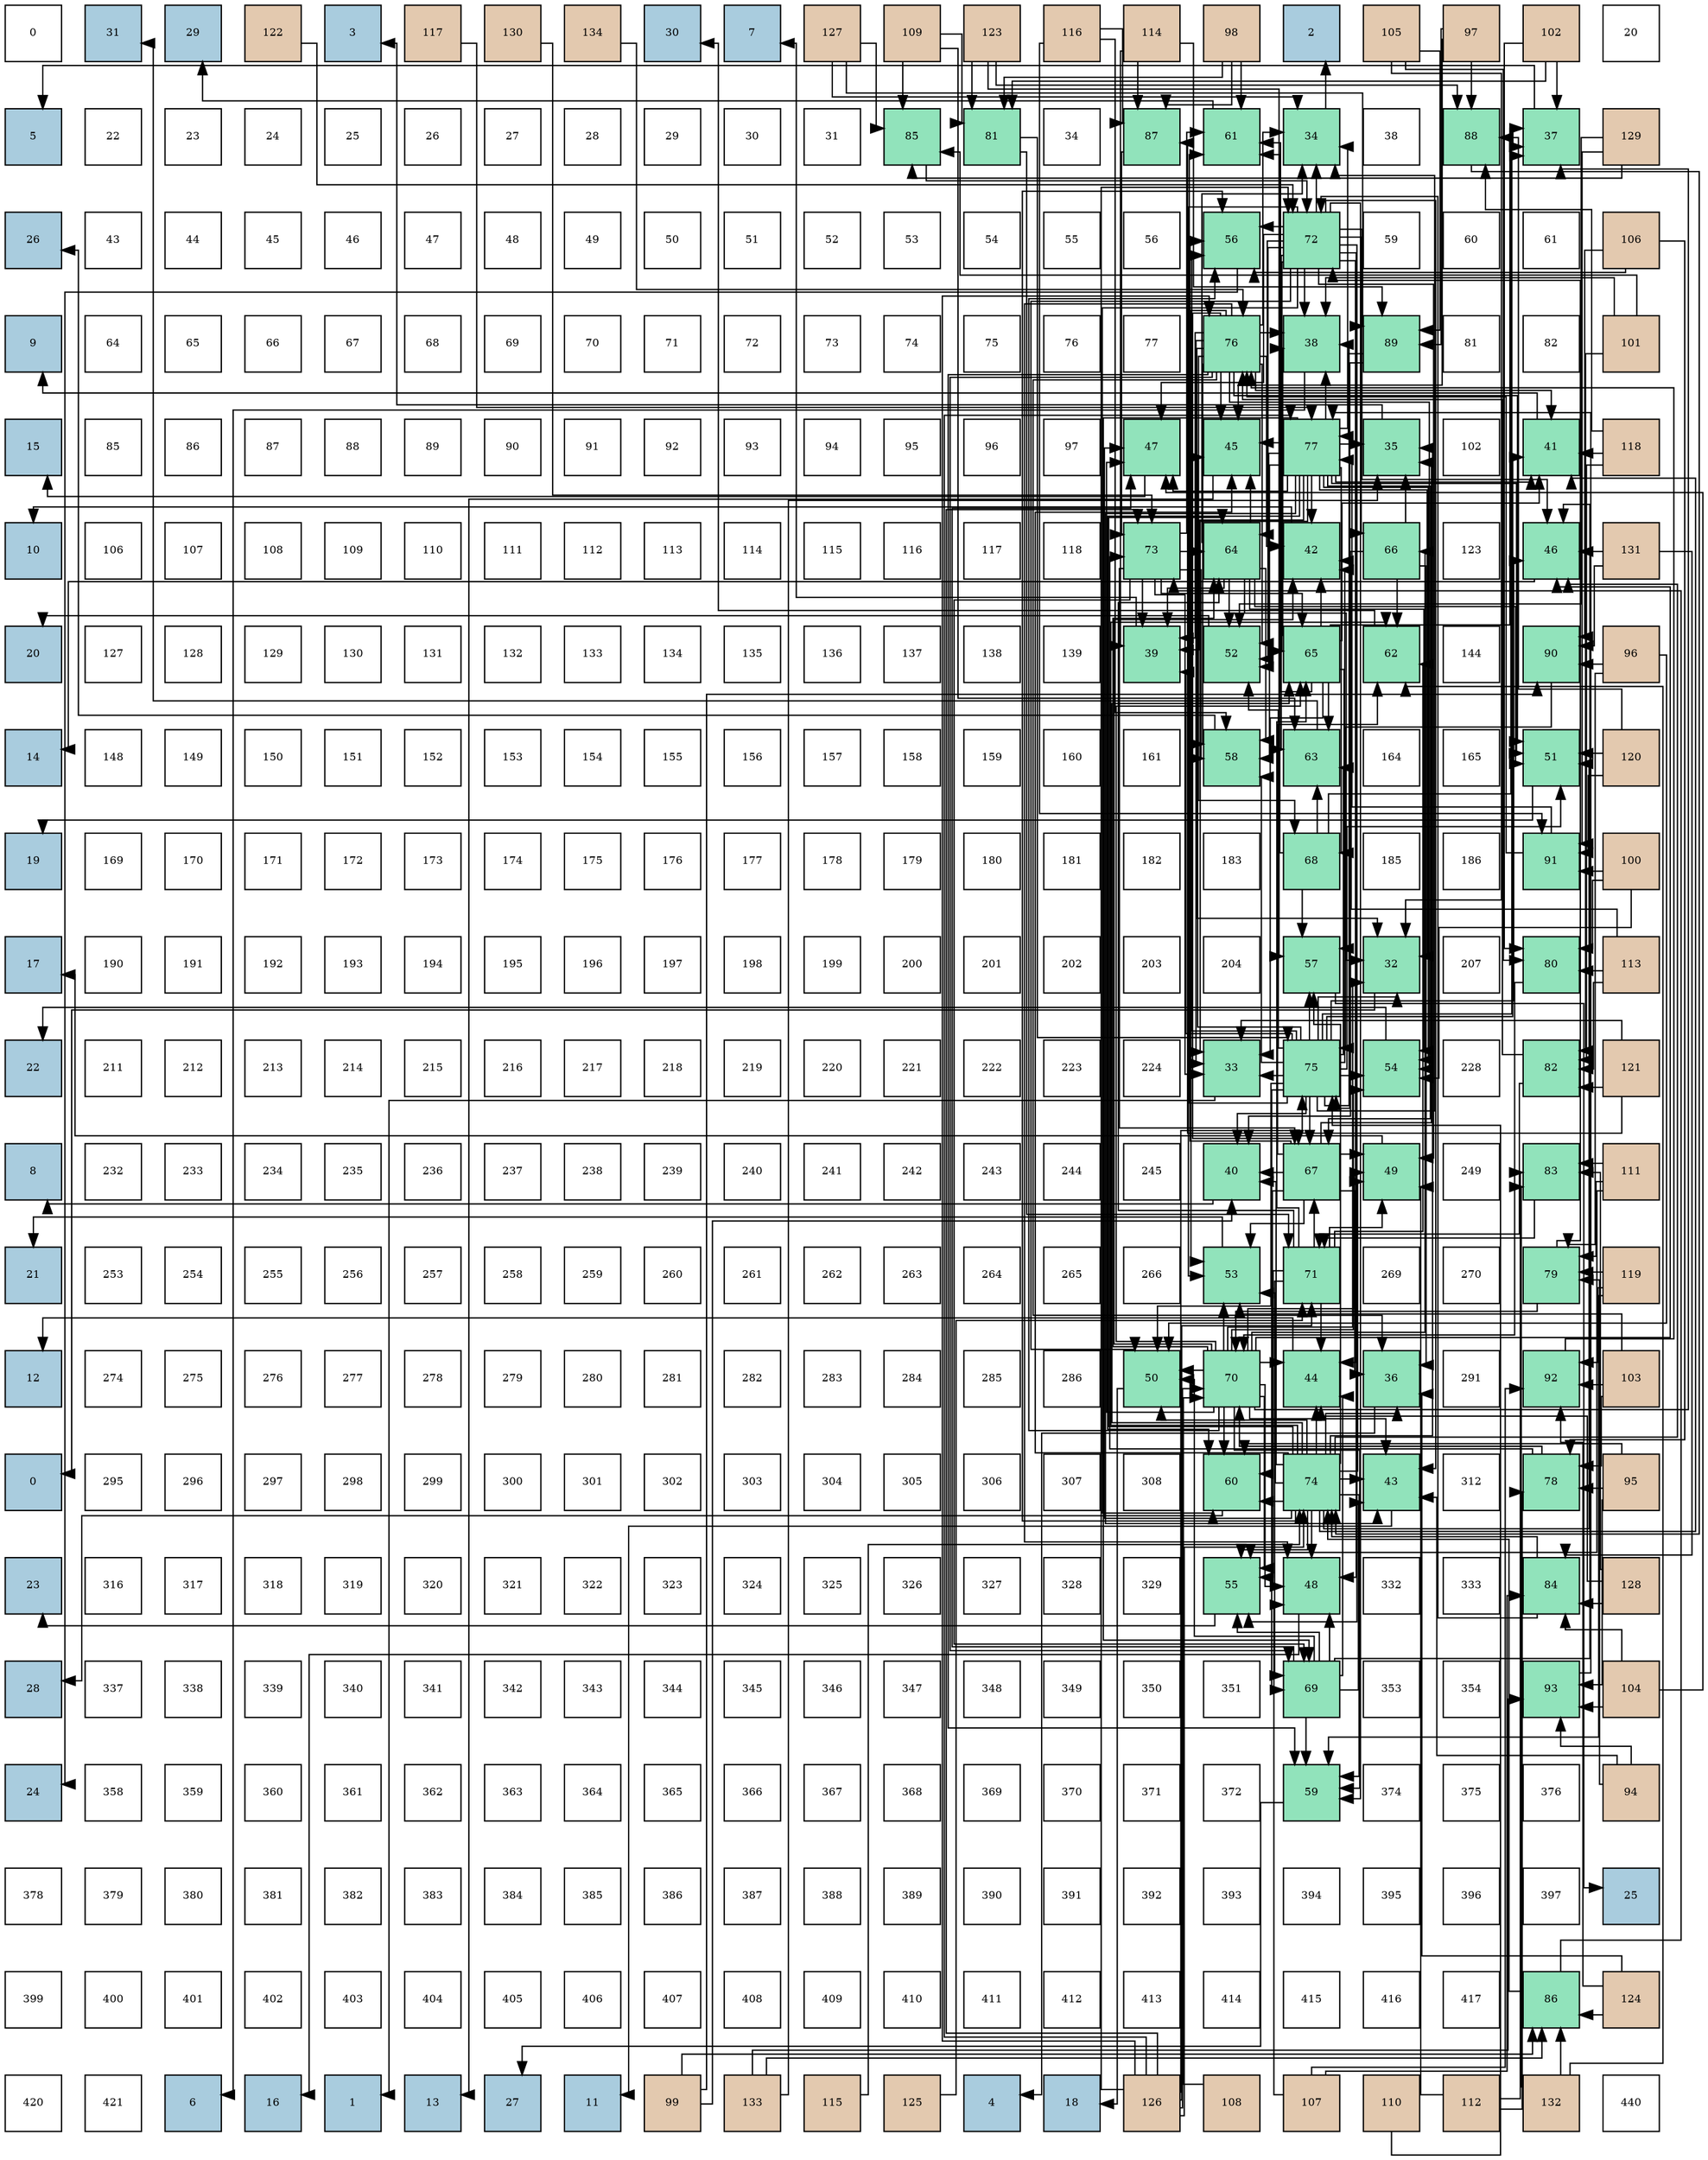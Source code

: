 digraph layout{
 rankdir=TB;
 splines=ortho;
 node [style=filled shape=square fixedsize=true width=0.6];
0[label="0", fontsize=8, fillcolor="#ffffff"];
1[label="31", fontsize=8, fillcolor="#a9ccde"];
2[label="29", fontsize=8, fillcolor="#a9ccde"];
3[label="122", fontsize=8, fillcolor="#e3c9af"];
4[label="3", fontsize=8, fillcolor="#a9ccde"];
5[label="117", fontsize=8, fillcolor="#e3c9af"];
6[label="130", fontsize=8, fillcolor="#e3c9af"];
7[label="134", fontsize=8, fillcolor="#e3c9af"];
8[label="30", fontsize=8, fillcolor="#a9ccde"];
9[label="7", fontsize=8, fillcolor="#a9ccde"];
10[label="127", fontsize=8, fillcolor="#e3c9af"];
11[label="109", fontsize=8, fillcolor="#e3c9af"];
12[label="123", fontsize=8, fillcolor="#e3c9af"];
13[label="116", fontsize=8, fillcolor="#e3c9af"];
14[label="114", fontsize=8, fillcolor="#e3c9af"];
15[label="98", fontsize=8, fillcolor="#e3c9af"];
16[label="2", fontsize=8, fillcolor="#a9ccde"];
17[label="105", fontsize=8, fillcolor="#e3c9af"];
18[label="97", fontsize=8, fillcolor="#e3c9af"];
19[label="102", fontsize=8, fillcolor="#e3c9af"];
20[label="20", fontsize=8, fillcolor="#ffffff"];
21[label="5", fontsize=8, fillcolor="#a9ccde"];
22[label="22", fontsize=8, fillcolor="#ffffff"];
23[label="23", fontsize=8, fillcolor="#ffffff"];
24[label="24", fontsize=8, fillcolor="#ffffff"];
25[label="25", fontsize=8, fillcolor="#ffffff"];
26[label="26", fontsize=8, fillcolor="#ffffff"];
27[label="27", fontsize=8, fillcolor="#ffffff"];
28[label="28", fontsize=8, fillcolor="#ffffff"];
29[label="29", fontsize=8, fillcolor="#ffffff"];
30[label="30", fontsize=8, fillcolor="#ffffff"];
31[label="31", fontsize=8, fillcolor="#ffffff"];
32[label="85", fontsize=8, fillcolor="#91e3bb"];
33[label="81", fontsize=8, fillcolor="#91e3bb"];
34[label="34", fontsize=8, fillcolor="#ffffff"];
35[label="87", fontsize=8, fillcolor="#91e3bb"];
36[label="61", fontsize=8, fillcolor="#91e3bb"];
37[label="34", fontsize=8, fillcolor="#91e3bb"];
38[label="38", fontsize=8, fillcolor="#ffffff"];
39[label="88", fontsize=8, fillcolor="#91e3bb"];
40[label="37", fontsize=8, fillcolor="#91e3bb"];
41[label="129", fontsize=8, fillcolor="#e3c9af"];
42[label="26", fontsize=8, fillcolor="#a9ccde"];
43[label="43", fontsize=8, fillcolor="#ffffff"];
44[label="44", fontsize=8, fillcolor="#ffffff"];
45[label="45", fontsize=8, fillcolor="#ffffff"];
46[label="46", fontsize=8, fillcolor="#ffffff"];
47[label="47", fontsize=8, fillcolor="#ffffff"];
48[label="48", fontsize=8, fillcolor="#ffffff"];
49[label="49", fontsize=8, fillcolor="#ffffff"];
50[label="50", fontsize=8, fillcolor="#ffffff"];
51[label="51", fontsize=8, fillcolor="#ffffff"];
52[label="52", fontsize=8, fillcolor="#ffffff"];
53[label="53", fontsize=8, fillcolor="#ffffff"];
54[label="54", fontsize=8, fillcolor="#ffffff"];
55[label="55", fontsize=8, fillcolor="#ffffff"];
56[label="56", fontsize=8, fillcolor="#ffffff"];
57[label="56", fontsize=8, fillcolor="#91e3bb"];
58[label="72", fontsize=8, fillcolor="#91e3bb"];
59[label="59", fontsize=8, fillcolor="#ffffff"];
60[label="60", fontsize=8, fillcolor="#ffffff"];
61[label="61", fontsize=8, fillcolor="#ffffff"];
62[label="106", fontsize=8, fillcolor="#e3c9af"];
63[label="9", fontsize=8, fillcolor="#a9ccde"];
64[label="64", fontsize=8, fillcolor="#ffffff"];
65[label="65", fontsize=8, fillcolor="#ffffff"];
66[label="66", fontsize=8, fillcolor="#ffffff"];
67[label="67", fontsize=8, fillcolor="#ffffff"];
68[label="68", fontsize=8, fillcolor="#ffffff"];
69[label="69", fontsize=8, fillcolor="#ffffff"];
70[label="70", fontsize=8, fillcolor="#ffffff"];
71[label="71", fontsize=8, fillcolor="#ffffff"];
72[label="72", fontsize=8, fillcolor="#ffffff"];
73[label="73", fontsize=8, fillcolor="#ffffff"];
74[label="74", fontsize=8, fillcolor="#ffffff"];
75[label="75", fontsize=8, fillcolor="#ffffff"];
76[label="76", fontsize=8, fillcolor="#ffffff"];
77[label="77", fontsize=8, fillcolor="#ffffff"];
78[label="76", fontsize=8, fillcolor="#91e3bb"];
79[label="38", fontsize=8, fillcolor="#91e3bb"];
80[label="89", fontsize=8, fillcolor="#91e3bb"];
81[label="81", fontsize=8, fillcolor="#ffffff"];
82[label="82", fontsize=8, fillcolor="#ffffff"];
83[label="101", fontsize=8, fillcolor="#e3c9af"];
84[label="15", fontsize=8, fillcolor="#a9ccde"];
85[label="85", fontsize=8, fillcolor="#ffffff"];
86[label="86", fontsize=8, fillcolor="#ffffff"];
87[label="87", fontsize=8, fillcolor="#ffffff"];
88[label="88", fontsize=8, fillcolor="#ffffff"];
89[label="89", fontsize=8, fillcolor="#ffffff"];
90[label="90", fontsize=8, fillcolor="#ffffff"];
91[label="91", fontsize=8, fillcolor="#ffffff"];
92[label="92", fontsize=8, fillcolor="#ffffff"];
93[label="93", fontsize=8, fillcolor="#ffffff"];
94[label="94", fontsize=8, fillcolor="#ffffff"];
95[label="95", fontsize=8, fillcolor="#ffffff"];
96[label="96", fontsize=8, fillcolor="#ffffff"];
97[label="97", fontsize=8, fillcolor="#ffffff"];
98[label="47", fontsize=8, fillcolor="#91e3bb"];
99[label="45", fontsize=8, fillcolor="#91e3bb"];
100[label="77", fontsize=8, fillcolor="#91e3bb"];
101[label="35", fontsize=8, fillcolor="#91e3bb"];
102[label="102", fontsize=8, fillcolor="#ffffff"];
103[label="41", fontsize=8, fillcolor="#91e3bb"];
104[label="118", fontsize=8, fillcolor="#e3c9af"];
105[label="10", fontsize=8, fillcolor="#a9ccde"];
106[label="106", fontsize=8, fillcolor="#ffffff"];
107[label="107", fontsize=8, fillcolor="#ffffff"];
108[label="108", fontsize=8, fillcolor="#ffffff"];
109[label="109", fontsize=8, fillcolor="#ffffff"];
110[label="110", fontsize=8, fillcolor="#ffffff"];
111[label="111", fontsize=8, fillcolor="#ffffff"];
112[label="112", fontsize=8, fillcolor="#ffffff"];
113[label="113", fontsize=8, fillcolor="#ffffff"];
114[label="114", fontsize=8, fillcolor="#ffffff"];
115[label="115", fontsize=8, fillcolor="#ffffff"];
116[label="116", fontsize=8, fillcolor="#ffffff"];
117[label="117", fontsize=8, fillcolor="#ffffff"];
118[label="118", fontsize=8, fillcolor="#ffffff"];
119[label="73", fontsize=8, fillcolor="#91e3bb"];
120[label="64", fontsize=8, fillcolor="#91e3bb"];
121[label="42", fontsize=8, fillcolor="#91e3bb"];
122[label="66", fontsize=8, fillcolor="#91e3bb"];
123[label="123", fontsize=8, fillcolor="#ffffff"];
124[label="46", fontsize=8, fillcolor="#91e3bb"];
125[label="131", fontsize=8, fillcolor="#e3c9af"];
126[label="20", fontsize=8, fillcolor="#a9ccde"];
127[label="127", fontsize=8, fillcolor="#ffffff"];
128[label="128", fontsize=8, fillcolor="#ffffff"];
129[label="129", fontsize=8, fillcolor="#ffffff"];
130[label="130", fontsize=8, fillcolor="#ffffff"];
131[label="131", fontsize=8, fillcolor="#ffffff"];
132[label="132", fontsize=8, fillcolor="#ffffff"];
133[label="133", fontsize=8, fillcolor="#ffffff"];
134[label="134", fontsize=8, fillcolor="#ffffff"];
135[label="135", fontsize=8, fillcolor="#ffffff"];
136[label="136", fontsize=8, fillcolor="#ffffff"];
137[label="137", fontsize=8, fillcolor="#ffffff"];
138[label="138", fontsize=8, fillcolor="#ffffff"];
139[label="139", fontsize=8, fillcolor="#ffffff"];
140[label="39", fontsize=8, fillcolor="#91e3bb"];
141[label="52", fontsize=8, fillcolor="#91e3bb"];
142[label="65", fontsize=8, fillcolor="#91e3bb"];
143[label="62", fontsize=8, fillcolor="#91e3bb"];
144[label="144", fontsize=8, fillcolor="#ffffff"];
145[label="90", fontsize=8, fillcolor="#91e3bb"];
146[label="96", fontsize=8, fillcolor="#e3c9af"];
147[label="14", fontsize=8, fillcolor="#a9ccde"];
148[label="148", fontsize=8, fillcolor="#ffffff"];
149[label="149", fontsize=8, fillcolor="#ffffff"];
150[label="150", fontsize=8, fillcolor="#ffffff"];
151[label="151", fontsize=8, fillcolor="#ffffff"];
152[label="152", fontsize=8, fillcolor="#ffffff"];
153[label="153", fontsize=8, fillcolor="#ffffff"];
154[label="154", fontsize=8, fillcolor="#ffffff"];
155[label="155", fontsize=8, fillcolor="#ffffff"];
156[label="156", fontsize=8, fillcolor="#ffffff"];
157[label="157", fontsize=8, fillcolor="#ffffff"];
158[label="158", fontsize=8, fillcolor="#ffffff"];
159[label="159", fontsize=8, fillcolor="#ffffff"];
160[label="160", fontsize=8, fillcolor="#ffffff"];
161[label="161", fontsize=8, fillcolor="#ffffff"];
162[label="58", fontsize=8, fillcolor="#91e3bb"];
163[label="63", fontsize=8, fillcolor="#91e3bb"];
164[label="164", fontsize=8, fillcolor="#ffffff"];
165[label="165", fontsize=8, fillcolor="#ffffff"];
166[label="51", fontsize=8, fillcolor="#91e3bb"];
167[label="120", fontsize=8, fillcolor="#e3c9af"];
168[label="19", fontsize=8, fillcolor="#a9ccde"];
169[label="169", fontsize=8, fillcolor="#ffffff"];
170[label="170", fontsize=8, fillcolor="#ffffff"];
171[label="171", fontsize=8, fillcolor="#ffffff"];
172[label="172", fontsize=8, fillcolor="#ffffff"];
173[label="173", fontsize=8, fillcolor="#ffffff"];
174[label="174", fontsize=8, fillcolor="#ffffff"];
175[label="175", fontsize=8, fillcolor="#ffffff"];
176[label="176", fontsize=8, fillcolor="#ffffff"];
177[label="177", fontsize=8, fillcolor="#ffffff"];
178[label="178", fontsize=8, fillcolor="#ffffff"];
179[label="179", fontsize=8, fillcolor="#ffffff"];
180[label="180", fontsize=8, fillcolor="#ffffff"];
181[label="181", fontsize=8, fillcolor="#ffffff"];
182[label="182", fontsize=8, fillcolor="#ffffff"];
183[label="183", fontsize=8, fillcolor="#ffffff"];
184[label="68", fontsize=8, fillcolor="#91e3bb"];
185[label="185", fontsize=8, fillcolor="#ffffff"];
186[label="186", fontsize=8, fillcolor="#ffffff"];
187[label="91", fontsize=8, fillcolor="#91e3bb"];
188[label="100", fontsize=8, fillcolor="#e3c9af"];
189[label="17", fontsize=8, fillcolor="#a9ccde"];
190[label="190", fontsize=8, fillcolor="#ffffff"];
191[label="191", fontsize=8, fillcolor="#ffffff"];
192[label="192", fontsize=8, fillcolor="#ffffff"];
193[label="193", fontsize=8, fillcolor="#ffffff"];
194[label="194", fontsize=8, fillcolor="#ffffff"];
195[label="195", fontsize=8, fillcolor="#ffffff"];
196[label="196", fontsize=8, fillcolor="#ffffff"];
197[label="197", fontsize=8, fillcolor="#ffffff"];
198[label="198", fontsize=8, fillcolor="#ffffff"];
199[label="199", fontsize=8, fillcolor="#ffffff"];
200[label="200", fontsize=8, fillcolor="#ffffff"];
201[label="201", fontsize=8, fillcolor="#ffffff"];
202[label="202", fontsize=8, fillcolor="#ffffff"];
203[label="203", fontsize=8, fillcolor="#ffffff"];
204[label="204", fontsize=8, fillcolor="#ffffff"];
205[label="57", fontsize=8, fillcolor="#91e3bb"];
206[label="32", fontsize=8, fillcolor="#91e3bb"];
207[label="207", fontsize=8, fillcolor="#ffffff"];
208[label="80", fontsize=8, fillcolor="#91e3bb"];
209[label="113", fontsize=8, fillcolor="#e3c9af"];
210[label="22", fontsize=8, fillcolor="#a9ccde"];
211[label="211", fontsize=8, fillcolor="#ffffff"];
212[label="212", fontsize=8, fillcolor="#ffffff"];
213[label="213", fontsize=8, fillcolor="#ffffff"];
214[label="214", fontsize=8, fillcolor="#ffffff"];
215[label="215", fontsize=8, fillcolor="#ffffff"];
216[label="216", fontsize=8, fillcolor="#ffffff"];
217[label="217", fontsize=8, fillcolor="#ffffff"];
218[label="218", fontsize=8, fillcolor="#ffffff"];
219[label="219", fontsize=8, fillcolor="#ffffff"];
220[label="220", fontsize=8, fillcolor="#ffffff"];
221[label="221", fontsize=8, fillcolor="#ffffff"];
222[label="222", fontsize=8, fillcolor="#ffffff"];
223[label="223", fontsize=8, fillcolor="#ffffff"];
224[label="224", fontsize=8, fillcolor="#ffffff"];
225[label="33", fontsize=8, fillcolor="#91e3bb"];
226[label="75", fontsize=8, fillcolor="#91e3bb"];
227[label="54", fontsize=8, fillcolor="#91e3bb"];
228[label="228", fontsize=8, fillcolor="#ffffff"];
229[label="82", fontsize=8, fillcolor="#91e3bb"];
230[label="121", fontsize=8, fillcolor="#e3c9af"];
231[label="8", fontsize=8, fillcolor="#a9ccde"];
232[label="232", fontsize=8, fillcolor="#ffffff"];
233[label="233", fontsize=8, fillcolor="#ffffff"];
234[label="234", fontsize=8, fillcolor="#ffffff"];
235[label="235", fontsize=8, fillcolor="#ffffff"];
236[label="236", fontsize=8, fillcolor="#ffffff"];
237[label="237", fontsize=8, fillcolor="#ffffff"];
238[label="238", fontsize=8, fillcolor="#ffffff"];
239[label="239", fontsize=8, fillcolor="#ffffff"];
240[label="240", fontsize=8, fillcolor="#ffffff"];
241[label="241", fontsize=8, fillcolor="#ffffff"];
242[label="242", fontsize=8, fillcolor="#ffffff"];
243[label="243", fontsize=8, fillcolor="#ffffff"];
244[label="244", fontsize=8, fillcolor="#ffffff"];
245[label="245", fontsize=8, fillcolor="#ffffff"];
246[label="40", fontsize=8, fillcolor="#91e3bb"];
247[label="67", fontsize=8, fillcolor="#91e3bb"];
248[label="49", fontsize=8, fillcolor="#91e3bb"];
249[label="249", fontsize=8, fillcolor="#ffffff"];
250[label="83", fontsize=8, fillcolor="#91e3bb"];
251[label="111", fontsize=8, fillcolor="#e3c9af"];
252[label="21", fontsize=8, fillcolor="#a9ccde"];
253[label="253", fontsize=8, fillcolor="#ffffff"];
254[label="254", fontsize=8, fillcolor="#ffffff"];
255[label="255", fontsize=8, fillcolor="#ffffff"];
256[label="256", fontsize=8, fillcolor="#ffffff"];
257[label="257", fontsize=8, fillcolor="#ffffff"];
258[label="258", fontsize=8, fillcolor="#ffffff"];
259[label="259", fontsize=8, fillcolor="#ffffff"];
260[label="260", fontsize=8, fillcolor="#ffffff"];
261[label="261", fontsize=8, fillcolor="#ffffff"];
262[label="262", fontsize=8, fillcolor="#ffffff"];
263[label="263", fontsize=8, fillcolor="#ffffff"];
264[label="264", fontsize=8, fillcolor="#ffffff"];
265[label="265", fontsize=8, fillcolor="#ffffff"];
266[label="266", fontsize=8, fillcolor="#ffffff"];
267[label="53", fontsize=8, fillcolor="#91e3bb"];
268[label="71", fontsize=8, fillcolor="#91e3bb"];
269[label="269", fontsize=8, fillcolor="#ffffff"];
270[label="270", fontsize=8, fillcolor="#ffffff"];
271[label="79", fontsize=8, fillcolor="#91e3bb"];
272[label="119", fontsize=8, fillcolor="#e3c9af"];
273[label="12", fontsize=8, fillcolor="#a9ccde"];
274[label="274", fontsize=8, fillcolor="#ffffff"];
275[label="275", fontsize=8, fillcolor="#ffffff"];
276[label="276", fontsize=8, fillcolor="#ffffff"];
277[label="277", fontsize=8, fillcolor="#ffffff"];
278[label="278", fontsize=8, fillcolor="#ffffff"];
279[label="279", fontsize=8, fillcolor="#ffffff"];
280[label="280", fontsize=8, fillcolor="#ffffff"];
281[label="281", fontsize=8, fillcolor="#ffffff"];
282[label="282", fontsize=8, fillcolor="#ffffff"];
283[label="283", fontsize=8, fillcolor="#ffffff"];
284[label="284", fontsize=8, fillcolor="#ffffff"];
285[label="285", fontsize=8, fillcolor="#ffffff"];
286[label="286", fontsize=8, fillcolor="#ffffff"];
287[label="50", fontsize=8, fillcolor="#91e3bb"];
288[label="70", fontsize=8, fillcolor="#91e3bb"];
289[label="44", fontsize=8, fillcolor="#91e3bb"];
290[label="36", fontsize=8, fillcolor="#91e3bb"];
291[label="291", fontsize=8, fillcolor="#ffffff"];
292[label="92", fontsize=8, fillcolor="#91e3bb"];
293[label="103", fontsize=8, fillcolor="#e3c9af"];
294[label="0", fontsize=8, fillcolor="#a9ccde"];
295[label="295", fontsize=8, fillcolor="#ffffff"];
296[label="296", fontsize=8, fillcolor="#ffffff"];
297[label="297", fontsize=8, fillcolor="#ffffff"];
298[label="298", fontsize=8, fillcolor="#ffffff"];
299[label="299", fontsize=8, fillcolor="#ffffff"];
300[label="300", fontsize=8, fillcolor="#ffffff"];
301[label="301", fontsize=8, fillcolor="#ffffff"];
302[label="302", fontsize=8, fillcolor="#ffffff"];
303[label="303", fontsize=8, fillcolor="#ffffff"];
304[label="304", fontsize=8, fillcolor="#ffffff"];
305[label="305", fontsize=8, fillcolor="#ffffff"];
306[label="306", fontsize=8, fillcolor="#ffffff"];
307[label="307", fontsize=8, fillcolor="#ffffff"];
308[label="308", fontsize=8, fillcolor="#ffffff"];
309[label="60", fontsize=8, fillcolor="#91e3bb"];
310[label="74", fontsize=8, fillcolor="#91e3bb"];
311[label="43", fontsize=8, fillcolor="#91e3bb"];
312[label="312", fontsize=8, fillcolor="#ffffff"];
313[label="78", fontsize=8, fillcolor="#91e3bb"];
314[label="95", fontsize=8, fillcolor="#e3c9af"];
315[label="23", fontsize=8, fillcolor="#a9ccde"];
316[label="316", fontsize=8, fillcolor="#ffffff"];
317[label="317", fontsize=8, fillcolor="#ffffff"];
318[label="318", fontsize=8, fillcolor="#ffffff"];
319[label="319", fontsize=8, fillcolor="#ffffff"];
320[label="320", fontsize=8, fillcolor="#ffffff"];
321[label="321", fontsize=8, fillcolor="#ffffff"];
322[label="322", fontsize=8, fillcolor="#ffffff"];
323[label="323", fontsize=8, fillcolor="#ffffff"];
324[label="324", fontsize=8, fillcolor="#ffffff"];
325[label="325", fontsize=8, fillcolor="#ffffff"];
326[label="326", fontsize=8, fillcolor="#ffffff"];
327[label="327", fontsize=8, fillcolor="#ffffff"];
328[label="328", fontsize=8, fillcolor="#ffffff"];
329[label="329", fontsize=8, fillcolor="#ffffff"];
330[label="55", fontsize=8, fillcolor="#91e3bb"];
331[label="48", fontsize=8, fillcolor="#91e3bb"];
332[label="332", fontsize=8, fillcolor="#ffffff"];
333[label="333", fontsize=8, fillcolor="#ffffff"];
334[label="84", fontsize=8, fillcolor="#91e3bb"];
335[label="128", fontsize=8, fillcolor="#e3c9af"];
336[label="28", fontsize=8, fillcolor="#a9ccde"];
337[label="337", fontsize=8, fillcolor="#ffffff"];
338[label="338", fontsize=8, fillcolor="#ffffff"];
339[label="339", fontsize=8, fillcolor="#ffffff"];
340[label="340", fontsize=8, fillcolor="#ffffff"];
341[label="341", fontsize=8, fillcolor="#ffffff"];
342[label="342", fontsize=8, fillcolor="#ffffff"];
343[label="343", fontsize=8, fillcolor="#ffffff"];
344[label="344", fontsize=8, fillcolor="#ffffff"];
345[label="345", fontsize=8, fillcolor="#ffffff"];
346[label="346", fontsize=8, fillcolor="#ffffff"];
347[label="347", fontsize=8, fillcolor="#ffffff"];
348[label="348", fontsize=8, fillcolor="#ffffff"];
349[label="349", fontsize=8, fillcolor="#ffffff"];
350[label="350", fontsize=8, fillcolor="#ffffff"];
351[label="351", fontsize=8, fillcolor="#ffffff"];
352[label="69", fontsize=8, fillcolor="#91e3bb"];
353[label="353", fontsize=8, fillcolor="#ffffff"];
354[label="354", fontsize=8, fillcolor="#ffffff"];
355[label="93", fontsize=8, fillcolor="#91e3bb"];
356[label="104", fontsize=8, fillcolor="#e3c9af"];
357[label="24", fontsize=8, fillcolor="#a9ccde"];
358[label="358", fontsize=8, fillcolor="#ffffff"];
359[label="359", fontsize=8, fillcolor="#ffffff"];
360[label="360", fontsize=8, fillcolor="#ffffff"];
361[label="361", fontsize=8, fillcolor="#ffffff"];
362[label="362", fontsize=8, fillcolor="#ffffff"];
363[label="363", fontsize=8, fillcolor="#ffffff"];
364[label="364", fontsize=8, fillcolor="#ffffff"];
365[label="365", fontsize=8, fillcolor="#ffffff"];
366[label="366", fontsize=8, fillcolor="#ffffff"];
367[label="367", fontsize=8, fillcolor="#ffffff"];
368[label="368", fontsize=8, fillcolor="#ffffff"];
369[label="369", fontsize=8, fillcolor="#ffffff"];
370[label="370", fontsize=8, fillcolor="#ffffff"];
371[label="371", fontsize=8, fillcolor="#ffffff"];
372[label="372", fontsize=8, fillcolor="#ffffff"];
373[label="59", fontsize=8, fillcolor="#91e3bb"];
374[label="374", fontsize=8, fillcolor="#ffffff"];
375[label="375", fontsize=8, fillcolor="#ffffff"];
376[label="376", fontsize=8, fillcolor="#ffffff"];
377[label="94", fontsize=8, fillcolor="#e3c9af"];
378[label="378", fontsize=8, fillcolor="#ffffff"];
379[label="379", fontsize=8, fillcolor="#ffffff"];
380[label="380", fontsize=8, fillcolor="#ffffff"];
381[label="381", fontsize=8, fillcolor="#ffffff"];
382[label="382", fontsize=8, fillcolor="#ffffff"];
383[label="383", fontsize=8, fillcolor="#ffffff"];
384[label="384", fontsize=8, fillcolor="#ffffff"];
385[label="385", fontsize=8, fillcolor="#ffffff"];
386[label="386", fontsize=8, fillcolor="#ffffff"];
387[label="387", fontsize=8, fillcolor="#ffffff"];
388[label="388", fontsize=8, fillcolor="#ffffff"];
389[label="389", fontsize=8, fillcolor="#ffffff"];
390[label="390", fontsize=8, fillcolor="#ffffff"];
391[label="391", fontsize=8, fillcolor="#ffffff"];
392[label="392", fontsize=8, fillcolor="#ffffff"];
393[label="393", fontsize=8, fillcolor="#ffffff"];
394[label="394", fontsize=8, fillcolor="#ffffff"];
395[label="395", fontsize=8, fillcolor="#ffffff"];
396[label="396", fontsize=8, fillcolor="#ffffff"];
397[label="397", fontsize=8, fillcolor="#ffffff"];
398[label="25", fontsize=8, fillcolor="#a9ccde"];
399[label="399", fontsize=8, fillcolor="#ffffff"];
400[label="400", fontsize=8, fillcolor="#ffffff"];
401[label="401", fontsize=8, fillcolor="#ffffff"];
402[label="402", fontsize=8, fillcolor="#ffffff"];
403[label="403", fontsize=8, fillcolor="#ffffff"];
404[label="404", fontsize=8, fillcolor="#ffffff"];
405[label="405", fontsize=8, fillcolor="#ffffff"];
406[label="406", fontsize=8, fillcolor="#ffffff"];
407[label="407", fontsize=8, fillcolor="#ffffff"];
408[label="408", fontsize=8, fillcolor="#ffffff"];
409[label="409", fontsize=8, fillcolor="#ffffff"];
410[label="410", fontsize=8, fillcolor="#ffffff"];
411[label="411", fontsize=8, fillcolor="#ffffff"];
412[label="412", fontsize=8, fillcolor="#ffffff"];
413[label="413", fontsize=8, fillcolor="#ffffff"];
414[label="414", fontsize=8, fillcolor="#ffffff"];
415[label="415", fontsize=8, fillcolor="#ffffff"];
416[label="416", fontsize=8, fillcolor="#ffffff"];
417[label="417", fontsize=8, fillcolor="#ffffff"];
418[label="86", fontsize=8, fillcolor="#91e3bb"];
419[label="124", fontsize=8, fillcolor="#e3c9af"];
420[label="420", fontsize=8, fillcolor="#ffffff"];
421[label="421", fontsize=8, fillcolor="#ffffff"];
422[label="6", fontsize=8, fillcolor="#a9ccde"];
423[label="16", fontsize=8, fillcolor="#a9ccde"];
424[label="1", fontsize=8, fillcolor="#a9ccde"];
425[label="13", fontsize=8, fillcolor="#a9ccde"];
426[label="27", fontsize=8, fillcolor="#a9ccde"];
427[label="11", fontsize=8, fillcolor="#a9ccde"];
428[label="99", fontsize=8, fillcolor="#e3c9af"];
429[label="133", fontsize=8, fillcolor="#e3c9af"];
430[label="115", fontsize=8, fillcolor="#e3c9af"];
431[label="125", fontsize=8, fillcolor="#e3c9af"];
432[label="4", fontsize=8, fillcolor="#a9ccde"];
433[label="18", fontsize=8, fillcolor="#a9ccde"];
434[label="126", fontsize=8, fillcolor="#e3c9af"];
435[label="108", fontsize=8, fillcolor="#e3c9af"];
436[label="107", fontsize=8, fillcolor="#e3c9af"];
437[label="110", fontsize=8, fillcolor="#e3c9af"];
438[label="112", fontsize=8, fillcolor="#e3c9af"];
439[label="132", fontsize=8, fillcolor="#e3c9af"];
440[label="440", fontsize=8, fillcolor="#ffffff"];
edge [constraint=false, style=vis];206 -> 294;
225 -> 424;
37 -> 16;
101 -> 4;
290 -> 432;
40 -> 21;
79 -> 422;
140 -> 9;
246 -> 231;
103 -> 63;
121 -> 105;
311 -> 427;
289 -> 273;
99 -> 425;
124 -> 147;
98 -> 84;
331 -> 423;
248 -> 189;
287 -> 433;
166 -> 168;
141 -> 126;
267 -> 252;
227 -> 210;
330 -> 315;
57 -> 357;
205 -> 398;
162 -> 42;
373 -> 426;
309 -> 336;
36 -> 2;
143 -> 8;
163 -> 1;
120 -> 206;
120 -> 37;
120 -> 140;
120 -> 99;
120 -> 166;
120 -> 141;
120 -> 227;
120 -> 162;
142 -> 225;
142 -> 40;
142 -> 79;
142 -> 103;
142 -> 121;
142 -> 205;
142 -> 36;
142 -> 163;
122 -> 101;
122 -> 290;
122 -> 246;
122 -> 143;
247 -> 101;
247 -> 290;
247 -> 246;
247 -> 248;
247 -> 267;
247 -> 57;
247 -> 309;
247 -> 143;
184 -> 40;
184 -> 205;
184 -> 36;
184 -> 163;
352 -> 311;
352 -> 289;
352 -> 124;
352 -> 98;
352 -> 331;
352 -> 287;
352 -> 330;
352 -> 373;
288 -> 206;
288 -> 40;
288 -> 121;
288 -> 311;
288 -> 289;
288 -> 124;
288 -> 98;
288 -> 331;
288 -> 248;
288 -> 287;
288 -> 267;
288 -> 227;
288 -> 330;
288 -> 57;
288 -> 373;
288 -> 309;
288 -> 120;
288 -> 142;
288 -> 122;
268 -> 289;
268 -> 248;
268 -> 330;
268 -> 143;
268 -> 120;
268 -> 142;
268 -> 247;
268 -> 352;
58 -> 37;
58 -> 79;
58 -> 311;
58 -> 289;
58 -> 124;
58 -> 98;
58 -> 331;
58 -> 248;
58 -> 287;
58 -> 141;
58 -> 267;
58 -> 330;
58 -> 57;
58 -> 373;
58 -> 309;
58 -> 163;
58 -> 120;
58 -> 142;
58 -> 122;
119 -> 225;
119 -> 140;
119 -> 162;
119 -> 36;
119 -> 120;
119 -> 142;
119 -> 247;
119 -> 352;
310 -> 101;
310 -> 290;
310 -> 246;
310 -> 103;
310 -> 311;
310 -> 289;
310 -> 99;
310 -> 124;
310 -> 98;
310 -> 331;
310 -> 248;
310 -> 287;
310 -> 166;
310 -> 267;
310 -> 330;
310 -> 57;
310 -> 205;
310 -> 373;
310 -> 309;
310 -> 143;
310 -> 120;
310 -> 142;
226 -> 206;
226 -> 225;
226 -> 37;
226 -> 40;
226 -> 79;
226 -> 140;
226 -> 246;
226 -> 103;
226 -> 121;
226 -> 99;
226 -> 124;
226 -> 287;
226 -> 166;
226 -> 141;
226 -> 227;
226 -> 57;
226 -> 205;
226 -> 162;
226 -> 36;
226 -> 163;
226 -> 247;
226 -> 352;
78 -> 206;
78 -> 225;
78 -> 37;
78 -> 290;
78 -> 79;
78 -> 140;
78 -> 103;
78 -> 121;
78 -> 99;
78 -> 331;
78 -> 166;
78 -> 141;
78 -> 267;
78 -> 227;
78 -> 162;
78 -> 373;
78 -> 247;
78 -> 184;
78 -> 352;
100 -> 206;
100 -> 225;
100 -> 37;
100 -> 101;
100 -> 79;
100 -> 140;
100 -> 103;
100 -> 121;
100 -> 311;
100 -> 99;
100 -> 98;
100 -> 166;
100 -> 141;
100 -> 227;
100 -> 162;
100 -> 309;
100 -> 247;
100 -> 184;
100 -> 352;
313 -> 288;
313 -> 119;
271 -> 288;
271 -> 58;
208 -> 288;
33 -> 268;
33 -> 226;
229 -> 268;
229 -> 78;
250 -> 268;
334 -> 58;
334 -> 310;
32 -> 58;
418 -> 119;
418 -> 310;
35 -> 119;
39 -> 310;
80 -> 226;
80 -> 100;
145 -> 226;
187 -> 78;
187 -> 100;
292 -> 78;
355 -> 100;
377 -> 311;
377 -> 271;
377 -> 355;
314 -> 309;
314 -> 313;
314 -> 355;
146 -> 287;
146 -> 271;
146 -> 145;
18 -> 99;
18 -> 39;
18 -> 80;
15 -> 36;
15 -> 33;
15 -> 35;
428 -> 246;
428 -> 418;
428 -> 145;
188 -> 227;
188 -> 208;
188 -> 187;
83 -> 79;
83 -> 229;
83 -> 32;
19 -> 40;
19 -> 208;
19 -> 33;
293 -> 267;
293 -> 313;
293 -> 292;
356 -> 98;
356 -> 334;
356 -> 355;
17 -> 206;
17 -> 208;
17 -> 80;
62 -> 57;
62 -> 313;
62 -> 145;
436 -> 331;
436 -> 334;
436 -> 292;
435 -> 288;
11 -> 163;
11 -> 33;
11 -> 32;
437 -> 226;
251 -> 330;
251 -> 271;
251 -> 250;
438 -> 248;
438 -> 313;
438 -> 250;
209 -> 121;
209 -> 208;
209 -> 229;
14 -> 140;
14 -> 35;
14 -> 80;
430 -> 310;
13 -> 162;
13 -> 35;
13 -> 187;
5 -> 100;
104 -> 103;
104 -> 229;
104 -> 39;
272 -> 373;
272 -> 271;
272 -> 292;
167 -> 166;
167 -> 39;
167 -> 187;
230 -> 225;
230 -> 229;
230 -> 35;
3 -> 58;
12 -> 205;
12 -> 33;
12 -> 39;
419 -> 290;
419 -> 418;
419 -> 292;
431 -> 268;
434 -> 288;
434 -> 268;
434 -> 58;
434 -> 119;
434 -> 310;
434 -> 226;
434 -> 78;
434 -> 100;
10 -> 37;
10 -> 32;
10 -> 80;
335 -> 289;
335 -> 250;
335 -> 334;
41 -> 141;
41 -> 32;
41 -> 187;
6 -> 119;
125 -> 124;
125 -> 334;
125 -> 145;
439 -> 143;
439 -> 250;
439 -> 418;
429 -> 101;
429 -> 418;
429 -> 355;
7 -> 78;
edge [constraint=true, style=invis];
0 -> 21 -> 42 -> 63 -> 84 -> 105 -> 126 -> 147 -> 168 -> 189 -> 210 -> 231 -> 252 -> 273 -> 294 -> 315 -> 336 -> 357 -> 378 -> 399 -> 420;
1 -> 22 -> 43 -> 64 -> 85 -> 106 -> 127 -> 148 -> 169 -> 190 -> 211 -> 232 -> 253 -> 274 -> 295 -> 316 -> 337 -> 358 -> 379 -> 400 -> 421;
2 -> 23 -> 44 -> 65 -> 86 -> 107 -> 128 -> 149 -> 170 -> 191 -> 212 -> 233 -> 254 -> 275 -> 296 -> 317 -> 338 -> 359 -> 380 -> 401 -> 422;
3 -> 24 -> 45 -> 66 -> 87 -> 108 -> 129 -> 150 -> 171 -> 192 -> 213 -> 234 -> 255 -> 276 -> 297 -> 318 -> 339 -> 360 -> 381 -> 402 -> 423;
4 -> 25 -> 46 -> 67 -> 88 -> 109 -> 130 -> 151 -> 172 -> 193 -> 214 -> 235 -> 256 -> 277 -> 298 -> 319 -> 340 -> 361 -> 382 -> 403 -> 424;
5 -> 26 -> 47 -> 68 -> 89 -> 110 -> 131 -> 152 -> 173 -> 194 -> 215 -> 236 -> 257 -> 278 -> 299 -> 320 -> 341 -> 362 -> 383 -> 404 -> 425;
6 -> 27 -> 48 -> 69 -> 90 -> 111 -> 132 -> 153 -> 174 -> 195 -> 216 -> 237 -> 258 -> 279 -> 300 -> 321 -> 342 -> 363 -> 384 -> 405 -> 426;
7 -> 28 -> 49 -> 70 -> 91 -> 112 -> 133 -> 154 -> 175 -> 196 -> 217 -> 238 -> 259 -> 280 -> 301 -> 322 -> 343 -> 364 -> 385 -> 406 -> 427;
8 -> 29 -> 50 -> 71 -> 92 -> 113 -> 134 -> 155 -> 176 -> 197 -> 218 -> 239 -> 260 -> 281 -> 302 -> 323 -> 344 -> 365 -> 386 -> 407 -> 428;
9 -> 30 -> 51 -> 72 -> 93 -> 114 -> 135 -> 156 -> 177 -> 198 -> 219 -> 240 -> 261 -> 282 -> 303 -> 324 -> 345 -> 366 -> 387 -> 408 -> 429;
10 -> 31 -> 52 -> 73 -> 94 -> 115 -> 136 -> 157 -> 178 -> 199 -> 220 -> 241 -> 262 -> 283 -> 304 -> 325 -> 346 -> 367 -> 388 -> 409 -> 430;
11 -> 32 -> 53 -> 74 -> 95 -> 116 -> 137 -> 158 -> 179 -> 200 -> 221 -> 242 -> 263 -> 284 -> 305 -> 326 -> 347 -> 368 -> 389 -> 410 -> 431;
12 -> 33 -> 54 -> 75 -> 96 -> 117 -> 138 -> 159 -> 180 -> 201 -> 222 -> 243 -> 264 -> 285 -> 306 -> 327 -> 348 -> 369 -> 390 -> 411 -> 432;
13 -> 34 -> 55 -> 76 -> 97 -> 118 -> 139 -> 160 -> 181 -> 202 -> 223 -> 244 -> 265 -> 286 -> 307 -> 328 -> 349 -> 370 -> 391 -> 412 -> 433;
14 -> 35 -> 56 -> 77 -> 98 -> 119 -> 140 -> 161 -> 182 -> 203 -> 224 -> 245 -> 266 -> 287 -> 308 -> 329 -> 350 -> 371 -> 392 -> 413 -> 434;
15 -> 36 -> 57 -> 78 -> 99 -> 120 -> 141 -> 162 -> 183 -> 204 -> 225 -> 246 -> 267 -> 288 -> 309 -> 330 -> 351 -> 372 -> 393 -> 414 -> 435;
16 -> 37 -> 58 -> 79 -> 100 -> 121 -> 142 -> 163 -> 184 -> 205 -> 226 -> 247 -> 268 -> 289 -> 310 -> 331 -> 352 -> 373 -> 394 -> 415 -> 436;
17 -> 38 -> 59 -> 80 -> 101 -> 122 -> 143 -> 164 -> 185 -> 206 -> 227 -> 248 -> 269 -> 290 -> 311 -> 332 -> 353 -> 374 -> 395 -> 416 -> 437;
18 -> 39 -> 60 -> 81 -> 102 -> 123 -> 144 -> 165 -> 186 -> 207 -> 228 -> 249 -> 270 -> 291 -> 312 -> 333 -> 354 -> 375 -> 396 -> 417 -> 438;
19 -> 40 -> 61 -> 82 -> 103 -> 124 -> 145 -> 166 -> 187 -> 208 -> 229 -> 250 -> 271 -> 292 -> 313 -> 334 -> 355 -> 376 -> 397 -> 418 -> 439;
20 -> 41 -> 62 -> 83 -> 104 -> 125 -> 146 -> 167 -> 188 -> 209 -> 230 -> 251 -> 272 -> 293 -> 314 -> 335 -> 356 -> 377 -> 398 -> 419 -> 440;
rank = same {0 -> 1 -> 2 -> 3 -> 4 -> 5 -> 6 -> 7 -> 8 -> 9 -> 10 -> 11 -> 12 -> 13 -> 14 -> 15 -> 16 -> 17 -> 18 -> 19 -> 20};
rank = same {21 -> 22 -> 23 -> 24 -> 25 -> 26 -> 27 -> 28 -> 29 -> 30 -> 31 -> 32 -> 33 -> 34 -> 35 -> 36 -> 37 -> 38 -> 39 -> 40 -> 41};
rank = same {42 -> 43 -> 44 -> 45 -> 46 -> 47 -> 48 -> 49 -> 50 -> 51 -> 52 -> 53 -> 54 -> 55 -> 56 -> 57 -> 58 -> 59 -> 60 -> 61 -> 62};
rank = same {63 -> 64 -> 65 -> 66 -> 67 -> 68 -> 69 -> 70 -> 71 -> 72 -> 73 -> 74 -> 75 -> 76 -> 77 -> 78 -> 79 -> 80 -> 81 -> 82 -> 83};
rank = same {84 -> 85 -> 86 -> 87 -> 88 -> 89 -> 90 -> 91 -> 92 -> 93 -> 94 -> 95 -> 96 -> 97 -> 98 -> 99 -> 100 -> 101 -> 102 -> 103 -> 104};
rank = same {105 -> 106 -> 107 -> 108 -> 109 -> 110 -> 111 -> 112 -> 113 -> 114 -> 115 -> 116 -> 117 -> 118 -> 119 -> 120 -> 121 -> 122 -> 123 -> 124 -> 125};
rank = same {126 -> 127 -> 128 -> 129 -> 130 -> 131 -> 132 -> 133 -> 134 -> 135 -> 136 -> 137 -> 138 -> 139 -> 140 -> 141 -> 142 -> 143 -> 144 -> 145 -> 146};
rank = same {147 -> 148 -> 149 -> 150 -> 151 -> 152 -> 153 -> 154 -> 155 -> 156 -> 157 -> 158 -> 159 -> 160 -> 161 -> 162 -> 163 -> 164 -> 165 -> 166 -> 167};
rank = same {168 -> 169 -> 170 -> 171 -> 172 -> 173 -> 174 -> 175 -> 176 -> 177 -> 178 -> 179 -> 180 -> 181 -> 182 -> 183 -> 184 -> 185 -> 186 -> 187 -> 188};
rank = same {189 -> 190 -> 191 -> 192 -> 193 -> 194 -> 195 -> 196 -> 197 -> 198 -> 199 -> 200 -> 201 -> 202 -> 203 -> 204 -> 205 -> 206 -> 207 -> 208 -> 209};
rank = same {210 -> 211 -> 212 -> 213 -> 214 -> 215 -> 216 -> 217 -> 218 -> 219 -> 220 -> 221 -> 222 -> 223 -> 224 -> 225 -> 226 -> 227 -> 228 -> 229 -> 230};
rank = same {231 -> 232 -> 233 -> 234 -> 235 -> 236 -> 237 -> 238 -> 239 -> 240 -> 241 -> 242 -> 243 -> 244 -> 245 -> 246 -> 247 -> 248 -> 249 -> 250 -> 251};
rank = same {252 -> 253 -> 254 -> 255 -> 256 -> 257 -> 258 -> 259 -> 260 -> 261 -> 262 -> 263 -> 264 -> 265 -> 266 -> 267 -> 268 -> 269 -> 270 -> 271 -> 272};
rank = same {273 -> 274 -> 275 -> 276 -> 277 -> 278 -> 279 -> 280 -> 281 -> 282 -> 283 -> 284 -> 285 -> 286 -> 287 -> 288 -> 289 -> 290 -> 291 -> 292 -> 293};
rank = same {294 -> 295 -> 296 -> 297 -> 298 -> 299 -> 300 -> 301 -> 302 -> 303 -> 304 -> 305 -> 306 -> 307 -> 308 -> 309 -> 310 -> 311 -> 312 -> 313 -> 314};
rank = same {315 -> 316 -> 317 -> 318 -> 319 -> 320 -> 321 -> 322 -> 323 -> 324 -> 325 -> 326 -> 327 -> 328 -> 329 -> 330 -> 331 -> 332 -> 333 -> 334 -> 335};
rank = same {336 -> 337 -> 338 -> 339 -> 340 -> 341 -> 342 -> 343 -> 344 -> 345 -> 346 -> 347 -> 348 -> 349 -> 350 -> 351 -> 352 -> 353 -> 354 -> 355 -> 356};
rank = same {357 -> 358 -> 359 -> 360 -> 361 -> 362 -> 363 -> 364 -> 365 -> 366 -> 367 -> 368 -> 369 -> 370 -> 371 -> 372 -> 373 -> 374 -> 375 -> 376 -> 377};
rank = same {378 -> 379 -> 380 -> 381 -> 382 -> 383 -> 384 -> 385 -> 386 -> 387 -> 388 -> 389 -> 390 -> 391 -> 392 -> 393 -> 394 -> 395 -> 396 -> 397 -> 398};
rank = same {399 -> 400 -> 401 -> 402 -> 403 -> 404 -> 405 -> 406 -> 407 -> 408 -> 409 -> 410 -> 411 -> 412 -> 413 -> 414 -> 415 -> 416 -> 417 -> 418 -> 419};
rank = same {420 -> 421 -> 422 -> 423 -> 424 -> 425 -> 426 -> 427 -> 428 -> 429 -> 430 -> 431 -> 432 -> 433 -> 434 -> 435 -> 436 -> 437 -> 438 -> 439 -> 440};
}